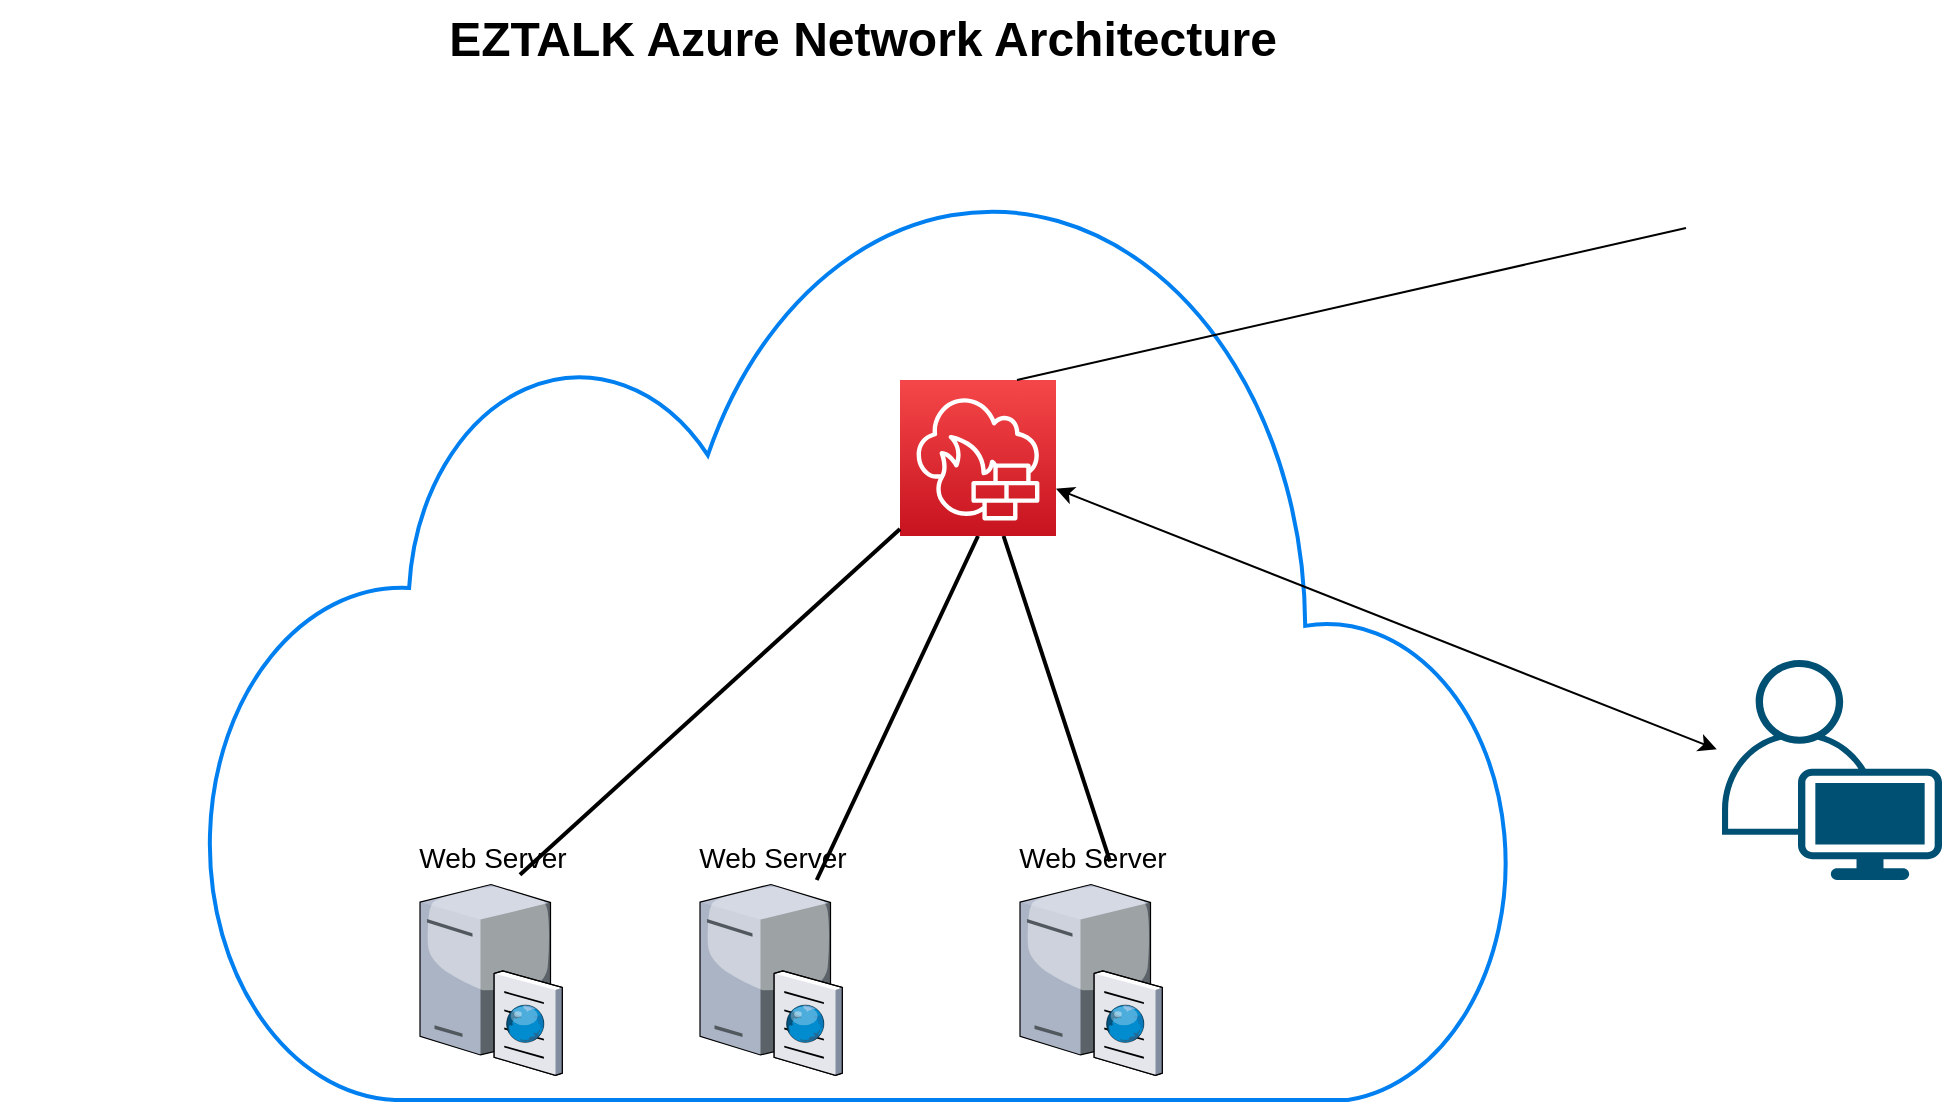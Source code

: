 <mxfile version="21.2.8" type="github">
  <diagram name="Page-1" id="e3a06f82-3646-2815-327d-82caf3d4e204">
    <mxGraphModel dx="2390" dy="1272" grid="1" gridSize="10" guides="1" tooltips="1" connect="1" arrows="1" fold="1" page="1" pageScale="1.5" pageWidth="1169" pageHeight="826" background="none" math="0" shadow="0">
      <root>
        <mxCell id="0" style=";html=1;" />
        <mxCell id="1" style=";html=1;" parent="0" />
        <mxCell id="qHYmxkXH6mtL37DCnTW1-1" value="" style="html=1;verticalLabelPosition=bottom;align=center;labelBackgroundColor=#ffffff;verticalAlign=top;strokeWidth=2;strokeColor=#0080F0;shadow=0;dashed=0;shape=mxgraph.ios7.icons.cloud;" vertex="1" parent="1">
          <mxGeometry x="213" y="140" width="655" height="460" as="geometry" />
        </mxCell>
        <mxCell id="6a7d8f32e03d9370-51" style="edgeStyle=none;rounded=0;html=1;startSize=10;endSize=10;jettySize=auto;orthogonalLoop=1;fontSize=14;endArrow=none;endFill=0;strokeWidth=2;exitX=0.5;exitY=1;exitDx=0;exitDy=0;exitPerimeter=0;" parent="1" source="qHYmxkXH6mtL37DCnTW1-4" target="6a7d8f32e03d9370-15" edge="1">
          <mxGeometry relative="1" as="geometry">
            <mxPoint x="1012.591" y="587" as="sourcePoint" />
          </mxGeometry>
        </mxCell>
        <mxCell id="6a7d8f32e03d9370-15" value="Web Server" style="verticalLabelPosition=top;aspect=fixed;html=1;verticalAlign=bottom;strokeColor=none;shape=mxgraph.citrix.cache_server;fillColor=#66B2FF;gradientColor=#0066CC;fontSize=14;labelPosition=center;align=center;" parent="1" vertex="1">
          <mxGeometry x="460" y="490" width="71" height="97.5" as="geometry" />
        </mxCell>
        <mxCell id="6a7d8f32e03d9370-44" style="edgeStyle=none;rounded=0;html=1;startSize=10;endSize=10;jettySize=auto;orthogonalLoop=1;fontSize=14;endArrow=none;endFill=0;strokeWidth=2;entryX=0.634;entryY=-0.096;entryDx=0;entryDy=0;entryPerimeter=0;" parent="1" source="qHYmxkXH6mtL37DCnTW1-4" target="qHYmxkXH6mtL37DCnTW1-3" edge="1">
          <mxGeometry relative="1" as="geometry">
            <mxPoint x="650.003" y="300" as="sourcePoint" />
            <mxPoint x="699.95" y="441" as="targetPoint" />
          </mxGeometry>
        </mxCell>
        <mxCell id="6a7d8f32e03d9370-62" value="EZTALK Azure Network Architecture" style="text;strokeColor=none;fillColor=none;html=1;fontSize=24;fontStyle=1;verticalAlign=middle;align=center;" parent="1" vertex="1">
          <mxGeometry x="110" y="50" width="861" height="40" as="geometry" />
        </mxCell>
        <mxCell id="qHYmxkXH6mtL37DCnTW1-2" value="Web Server" style="verticalLabelPosition=top;aspect=fixed;html=1;verticalAlign=bottom;strokeColor=none;shape=mxgraph.citrix.cache_server;fillColor=#66B2FF;gradientColor=#0066CC;fontSize=14;labelPosition=center;align=center;" vertex="1" parent="1">
          <mxGeometry x="320" y="490" width="71" height="97.5" as="geometry" />
        </mxCell>
        <mxCell id="qHYmxkXH6mtL37DCnTW1-3" value="Web Server" style="verticalLabelPosition=top;aspect=fixed;html=1;verticalAlign=bottom;strokeColor=none;shape=mxgraph.citrix.cache_server;fillColor=#66B2FF;gradientColor=#0066CC;fontSize=14;labelPosition=center;align=center;" vertex="1" parent="1">
          <mxGeometry x="620" y="490" width="71" height="97.5" as="geometry" />
        </mxCell>
        <mxCell id="qHYmxkXH6mtL37DCnTW1-4" value="" style="sketch=0;points=[[0,0,0],[0.25,0,0],[0.5,0,0],[0.75,0,0],[1,0,0],[0,1,0],[0.25,1,0],[0.5,1,0],[0.75,1,0],[1,1,0],[0,0.25,0],[0,0.5,0],[0,0.75,0],[1,0.25,0],[1,0.5,0],[1,0.75,0]];outlineConnect=0;fontColor=#232F3E;gradientColor=#F54749;gradientDirection=north;fillColor=#C7131F;strokeColor=#ffffff;dashed=0;verticalLabelPosition=bottom;verticalAlign=top;align=center;html=1;fontSize=12;fontStyle=0;aspect=fixed;shape=mxgraph.aws4.resourceIcon;resIcon=mxgraph.aws4.network_firewall;" vertex="1" parent="1">
          <mxGeometry x="560" y="240" width="78" height="78" as="geometry" />
        </mxCell>
        <mxCell id="qHYmxkXH6mtL37DCnTW1-5" value="" style="shape=image;html=1;verticalAlign=top;verticalLabelPosition=bottom;labelBackgroundColor=#ffffff;imageAspect=0;aspect=fixed;image=https://cdn2.iconfinder.com/data/icons/whcompare-isometric-web-hosting-servers/50/connected-globe-128.png" vertex="1" parent="1">
          <mxGeometry x="953" y="100" width="128" height="128" as="geometry" />
        </mxCell>
        <mxCell id="qHYmxkXH6mtL37DCnTW1-7" value="" style="points=[[0.35,0,0],[0.98,0.51,0],[1,0.71,0],[0.67,1,0],[0,0.795,0],[0,0.65,0]];verticalLabelPosition=bottom;sketch=0;html=1;verticalAlign=top;aspect=fixed;align=center;pointerEvents=1;shape=mxgraph.cisco19.user;fillColor=#005073;strokeColor=none;" vertex="1" parent="1">
          <mxGeometry x="971" y="380" width="110" height="110" as="geometry" />
        </mxCell>
        <mxCell id="qHYmxkXH6mtL37DCnTW1-8" style="edgeStyle=none;rounded=0;html=1;startSize=10;endSize=10;jettySize=auto;orthogonalLoop=1;fontSize=14;endArrow=none;endFill=0;strokeWidth=2;entryX=0.704;entryY=-0.027;entryDx=0;entryDy=0;entryPerimeter=0;" edge="1" parent="1" source="qHYmxkXH6mtL37DCnTW1-4" target="qHYmxkXH6mtL37DCnTW1-2">
          <mxGeometry relative="1" as="geometry">
            <mxPoint x="476" y="300" as="sourcePoint" />
            <mxPoint x="410" y="472" as="targetPoint" />
          </mxGeometry>
        </mxCell>
        <mxCell id="qHYmxkXH6mtL37DCnTW1-9" value="" style="endArrow=classic;startArrow=classic;html=1;rounded=0;exitX=-0.024;exitY=0.406;exitDx=0;exitDy=0;exitPerimeter=0;" edge="1" parent="1" source="qHYmxkXH6mtL37DCnTW1-7" target="qHYmxkXH6mtL37DCnTW1-4">
          <mxGeometry width="50" height="50" relative="1" as="geometry">
            <mxPoint x="1180" y="290" as="sourcePoint" />
            <mxPoint x="1230" y="240" as="targetPoint" />
          </mxGeometry>
        </mxCell>
        <mxCell id="qHYmxkXH6mtL37DCnTW1-11" value="" style="endArrow=none;html=1;rounded=0;entryX=0;entryY=0.5;entryDx=0;entryDy=0;exitX=0.75;exitY=0;exitDx=0;exitDy=0;exitPerimeter=0;" edge="1" parent="1" source="qHYmxkXH6mtL37DCnTW1-4" target="qHYmxkXH6mtL37DCnTW1-5">
          <mxGeometry width="50" height="50" relative="1" as="geometry">
            <mxPoint x="1180" y="290" as="sourcePoint" />
            <mxPoint x="1230" y="240" as="targetPoint" />
          </mxGeometry>
        </mxCell>
      </root>
    </mxGraphModel>
  </diagram>
</mxfile>
